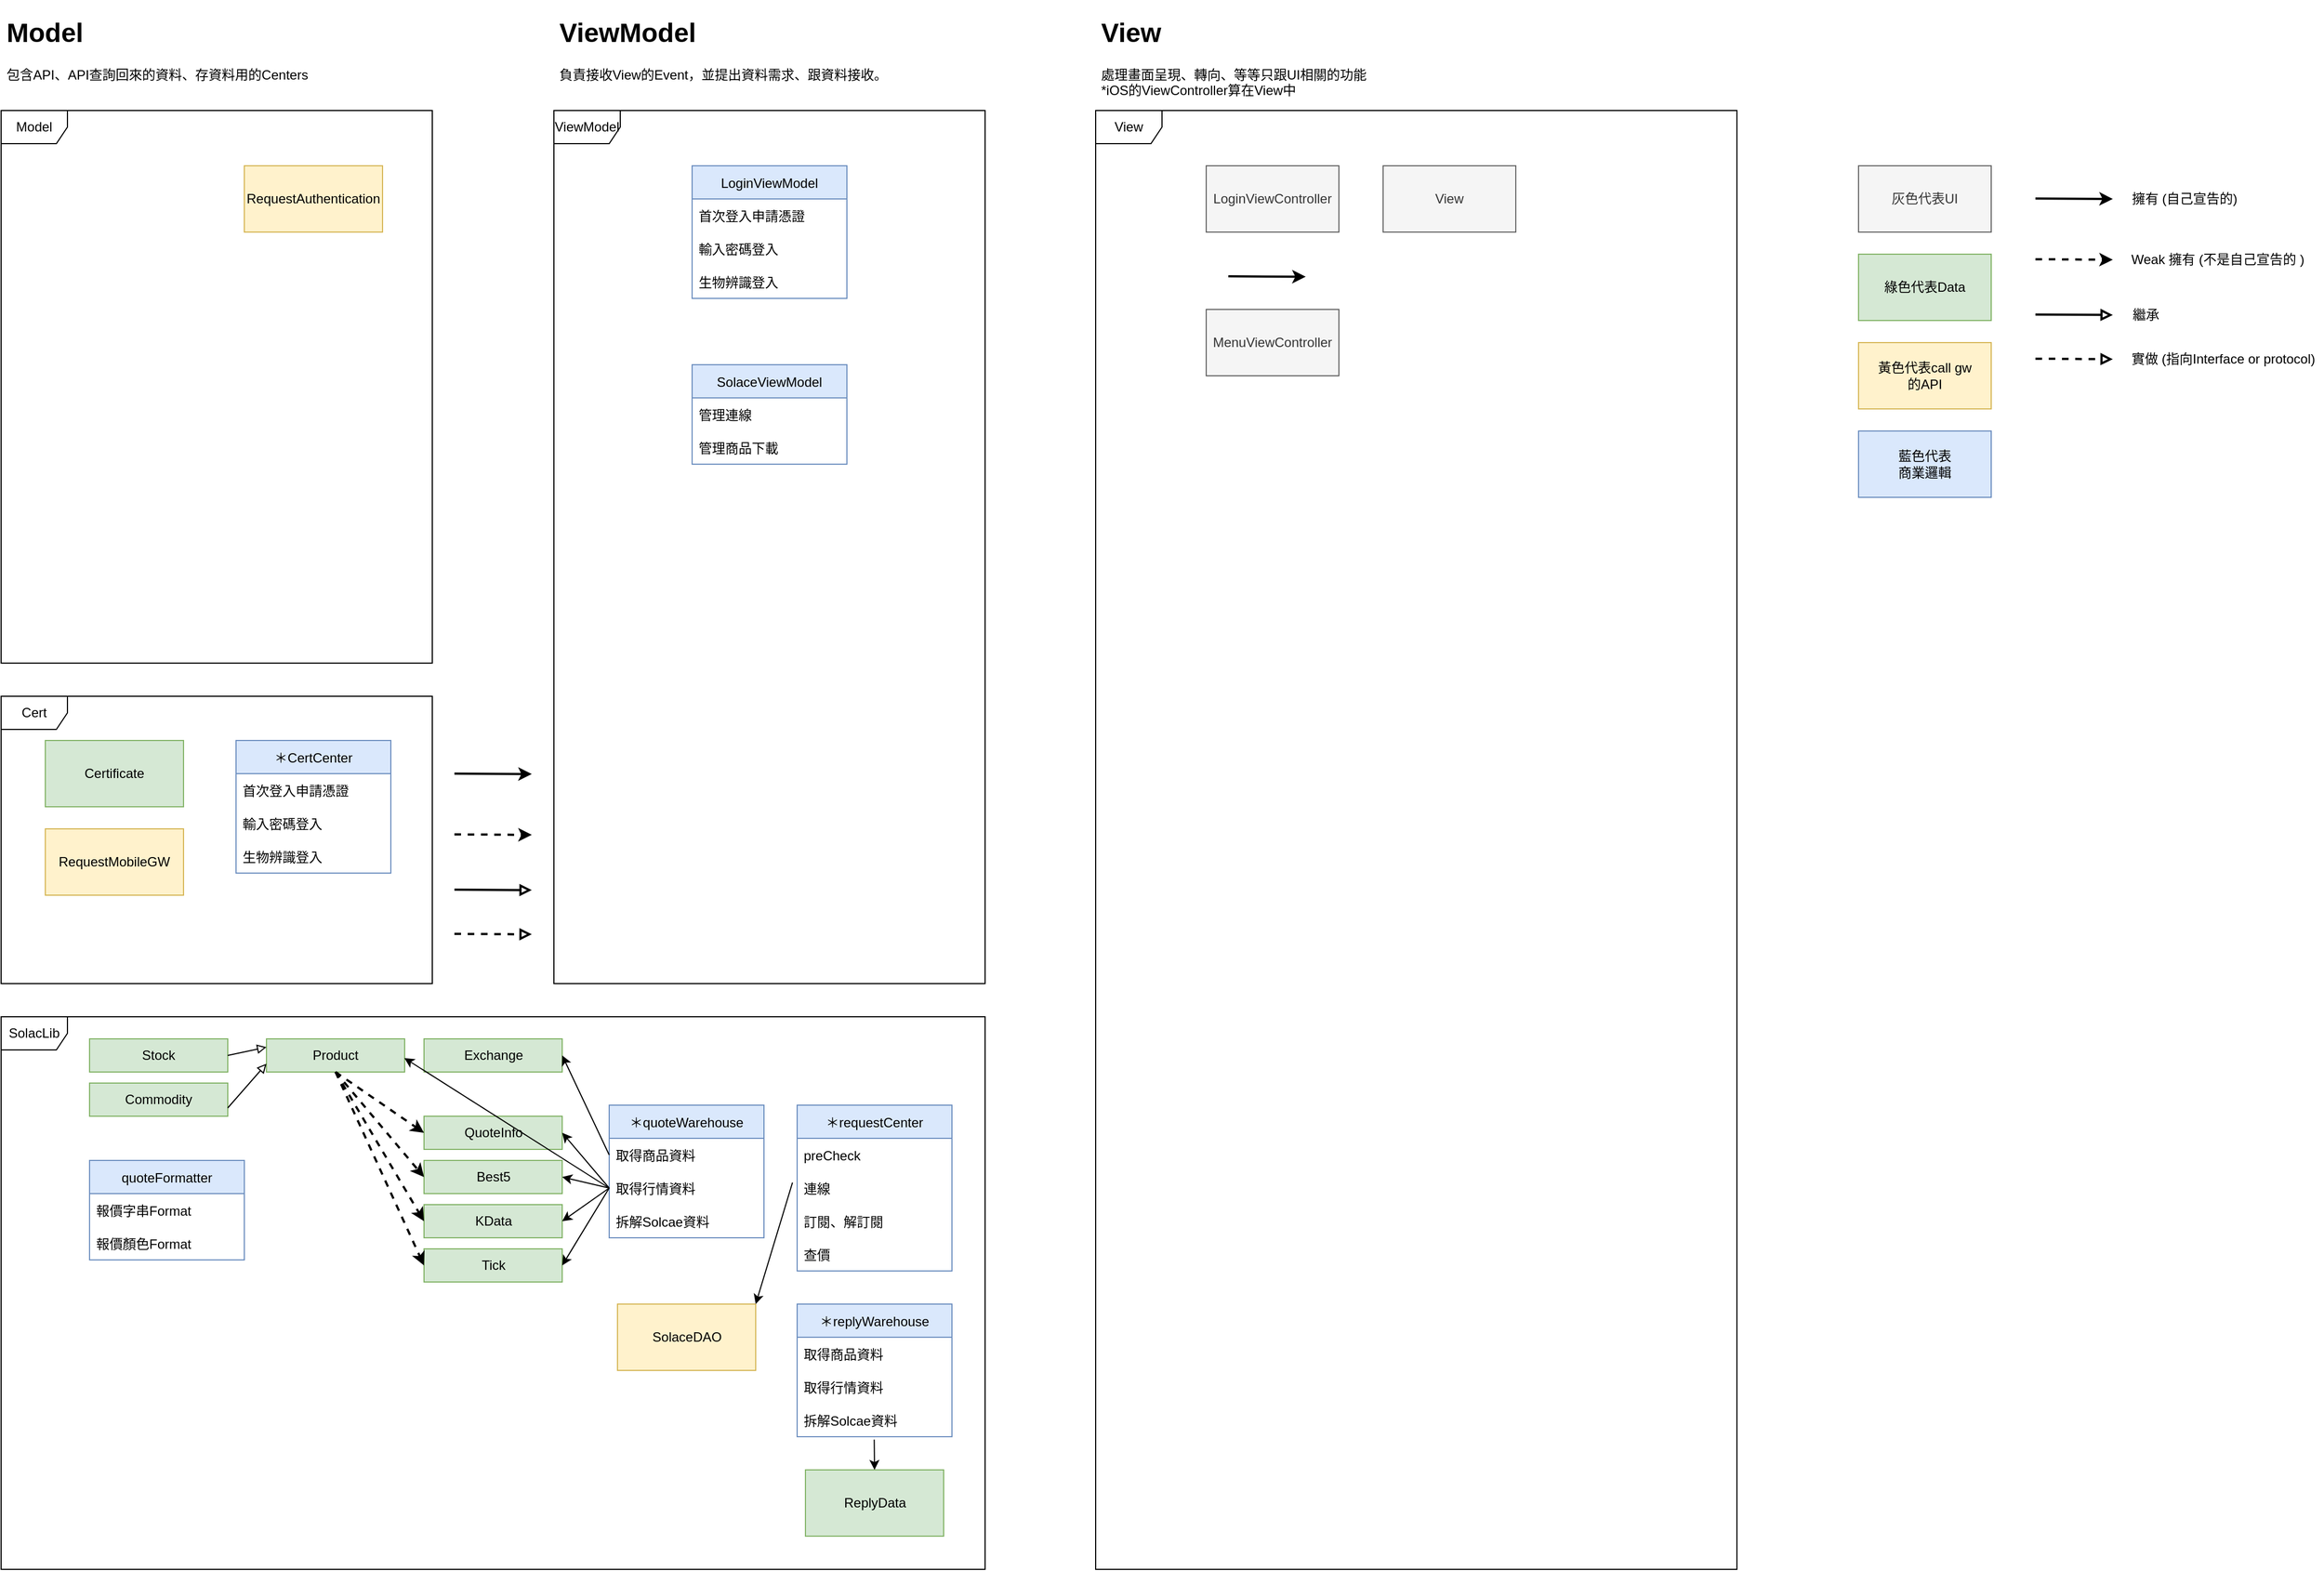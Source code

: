 <mxfile version="20.5.1" type="github">
  <diagram id="-5MKdK6eIRbCkDSXRrTR" name="第 1 页">
    <mxGraphModel dx="981" dy="526" grid="1" gridSize="10" guides="1" tooltips="1" connect="1" arrows="1" fold="1" page="1" pageScale="1" pageWidth="3300" pageHeight="2339" math="0" shadow="0">
      <root>
        <mxCell id="0" />
        <mxCell id="1" parent="0" />
        <mxCell id="uijvVhA-nRrtOMYBr-LF-1" value="Model" style="shape=umlFrame;whiteSpace=wrap;html=1;" parent="1" vertex="1">
          <mxGeometry x="90" y="170" width="390" height="500" as="geometry" />
        </mxCell>
        <mxCell id="uijvVhA-nRrtOMYBr-LF-2" value="Cert" style="shape=umlFrame;whiteSpace=wrap;html=1;" parent="1" vertex="1">
          <mxGeometry x="90" y="700" width="390" height="260" as="geometry" />
        </mxCell>
        <mxCell id="uijvVhA-nRrtOMYBr-LF-3" value="SolacLib" style="shape=umlFrame;whiteSpace=wrap;html=1;" parent="1" vertex="1">
          <mxGeometry x="90" y="990" width="890" height="500" as="geometry" />
        </mxCell>
        <mxCell id="uijvVhA-nRrtOMYBr-LF-4" value="ViewModel" style="shape=umlFrame;whiteSpace=wrap;html=1;" parent="1" vertex="1">
          <mxGeometry x="590" y="170" width="390" height="790" as="geometry" />
        </mxCell>
        <mxCell id="uijvVhA-nRrtOMYBr-LF-5" value="&lt;h1&gt;Model&lt;/h1&gt;&lt;p&gt;包含API、API查詢回來的資料、存資料用的Centers&lt;/p&gt;" style="text;html=1;strokeColor=none;fillColor=none;spacing=5;spacingTop=-20;whiteSpace=wrap;overflow=hidden;rounded=0;" parent="1" vertex="1">
          <mxGeometry x="90" y="80" width="390" height="70" as="geometry" />
        </mxCell>
        <mxCell id="uijvVhA-nRrtOMYBr-LF-6" value="&lt;h1&gt;ViewModel&lt;/h1&gt;&lt;p&gt;負責接收View的Event，並提出資料需求、跟資料接收。&lt;/p&gt;" style="text;html=1;strokeColor=none;fillColor=none;spacing=5;spacingTop=-20;whiteSpace=wrap;overflow=hidden;rounded=0;" parent="1" vertex="1">
          <mxGeometry x="590" y="80" width="390" height="70" as="geometry" />
        </mxCell>
        <mxCell id="uijvVhA-nRrtOMYBr-LF-7" value="View" style="shape=umlFrame;whiteSpace=wrap;html=1;" parent="1" vertex="1">
          <mxGeometry x="1080" y="170" width="580" height="1320" as="geometry" />
        </mxCell>
        <mxCell id="uijvVhA-nRrtOMYBr-LF-8" value="&lt;h1&gt;View&lt;/h1&gt;&lt;p&gt;處理畫面呈現、轉向、等等只跟UI相關的功能&lt;br&gt;*iOS的ViewController算在View中&lt;/p&gt;" style="text;html=1;strokeColor=none;fillColor=none;spacing=5;spacingTop=-20;whiteSpace=wrap;overflow=hidden;rounded=0;" parent="1" vertex="1">
          <mxGeometry x="1080" y="80" width="390" height="80" as="geometry" />
        </mxCell>
        <mxCell id="uijvVhA-nRrtOMYBr-LF-10" value="LoginViewController" style="rounded=0;whiteSpace=wrap;html=1;fillColor=#f5f5f5;fontColor=#333333;strokeColor=#666666;" parent="1" vertex="1">
          <mxGeometry x="1180" y="220" width="120" height="60" as="geometry" />
        </mxCell>
        <mxCell id="uijvVhA-nRrtOMYBr-LF-11" value="View" style="rounded=0;whiteSpace=wrap;html=1;fillColor=#f5f5f5;fontColor=#333333;strokeColor=#666666;" parent="1" vertex="1">
          <mxGeometry x="1340" y="220" width="120" height="60" as="geometry" />
        </mxCell>
        <mxCell id="uijvVhA-nRrtOMYBr-LF-12" value="RequestAuthentication" style="rounded=0;whiteSpace=wrap;html=1;fillColor=#fff2cc;strokeColor=#d6b656;" parent="1" vertex="1">
          <mxGeometry x="310" y="220" width="125" height="60" as="geometry" />
        </mxCell>
        <mxCell id="uijvVhA-nRrtOMYBr-LF-16" value="LoginViewModel" style="swimlane;fontStyle=0;childLayout=stackLayout;horizontal=1;startSize=30;horizontalStack=0;resizeParent=1;resizeParentMax=0;resizeLast=0;collapsible=1;marginBottom=0;fillColor=#dae8fc;strokeColor=#6c8ebf;" parent="1" vertex="1">
          <mxGeometry x="715" y="220" width="140" height="120" as="geometry">
            <mxRectangle x="725" y="290" width="60" height="30" as="alternateBounds" />
          </mxGeometry>
        </mxCell>
        <mxCell id="uijvVhA-nRrtOMYBr-LF-17" value="首次登入申請憑證" style="text;strokeColor=none;fillColor=none;align=left;verticalAlign=middle;spacingLeft=4;spacingRight=4;overflow=hidden;points=[[0,0.5],[1,0.5]];portConstraint=eastwest;rotatable=0;" parent="uijvVhA-nRrtOMYBr-LF-16" vertex="1">
          <mxGeometry y="30" width="140" height="30" as="geometry" />
        </mxCell>
        <mxCell id="uijvVhA-nRrtOMYBr-LF-18" value="輸入密碼登入" style="text;strokeColor=none;fillColor=none;align=left;verticalAlign=middle;spacingLeft=4;spacingRight=4;overflow=hidden;points=[[0,0.5],[1,0.5]];portConstraint=eastwest;rotatable=0;" parent="uijvVhA-nRrtOMYBr-LF-16" vertex="1">
          <mxGeometry y="60" width="140" height="30" as="geometry" />
        </mxCell>
        <mxCell id="uijvVhA-nRrtOMYBr-LF-19" value="生物辨識登入" style="text;strokeColor=none;fillColor=none;align=left;verticalAlign=middle;spacingLeft=4;spacingRight=4;overflow=hidden;points=[[0,0.5],[1,0.5]];portConstraint=eastwest;rotatable=0;" parent="uijvVhA-nRrtOMYBr-LF-16" vertex="1">
          <mxGeometry y="90" width="140" height="30" as="geometry" />
        </mxCell>
        <mxCell id="uijvVhA-nRrtOMYBr-LF-24" value="＊CertCenter" style="swimlane;fontStyle=0;childLayout=stackLayout;horizontal=1;startSize=30;horizontalStack=0;resizeParent=1;resizeParentMax=0;resizeLast=0;collapsible=1;marginBottom=0;fillColor=#dae8fc;strokeColor=#6c8ebf;" parent="1" vertex="1">
          <mxGeometry x="302.5" y="740" width="140" height="120" as="geometry">
            <mxRectangle x="725" y="290" width="60" height="30" as="alternateBounds" />
          </mxGeometry>
        </mxCell>
        <mxCell id="uijvVhA-nRrtOMYBr-LF-25" value="首次登入申請憑證" style="text;strokeColor=none;fillColor=none;align=left;verticalAlign=middle;spacingLeft=4;spacingRight=4;overflow=hidden;points=[[0,0.5],[1,0.5]];portConstraint=eastwest;rotatable=0;" parent="uijvVhA-nRrtOMYBr-LF-24" vertex="1">
          <mxGeometry y="30" width="140" height="30" as="geometry" />
        </mxCell>
        <mxCell id="uijvVhA-nRrtOMYBr-LF-26" value="輸入密碼登入" style="text;strokeColor=none;fillColor=none;align=left;verticalAlign=middle;spacingLeft=4;spacingRight=4;overflow=hidden;points=[[0,0.5],[1,0.5]];portConstraint=eastwest;rotatable=0;" parent="uijvVhA-nRrtOMYBr-LF-24" vertex="1">
          <mxGeometry y="60" width="140" height="30" as="geometry" />
        </mxCell>
        <mxCell id="uijvVhA-nRrtOMYBr-LF-27" value="生物辨識登入" style="text;strokeColor=none;fillColor=none;align=left;verticalAlign=middle;spacingLeft=4;spacingRight=4;overflow=hidden;points=[[0,0.5],[1,0.5]];portConstraint=eastwest;rotatable=0;" parent="uijvVhA-nRrtOMYBr-LF-24" vertex="1">
          <mxGeometry y="90" width="140" height="30" as="geometry" />
        </mxCell>
        <mxCell id="uijvVhA-nRrtOMYBr-LF-28" value="Certificate" style="rounded=0;whiteSpace=wrap;html=1;fillColor=#d5e8d4;strokeColor=#82b366;" parent="1" vertex="1">
          <mxGeometry x="130" y="740" width="125" height="60" as="geometry" />
        </mxCell>
        <mxCell id="uijvVhA-nRrtOMYBr-LF-29" value="RequestMobileGW" style="rounded=0;whiteSpace=wrap;html=1;fillColor=#fff2cc;strokeColor=#d6b656;" parent="1" vertex="1">
          <mxGeometry x="130" y="820" width="125" height="60" as="geometry" />
        </mxCell>
        <mxCell id="uijvVhA-nRrtOMYBr-LF-30" value="灰色代表UI" style="rounded=0;whiteSpace=wrap;html=1;fillColor=#f5f5f5;fontColor=#333333;strokeColor=#666666;" parent="1" vertex="1">
          <mxGeometry x="1770" y="220" width="120" height="60" as="geometry" />
        </mxCell>
        <mxCell id="uijvVhA-nRrtOMYBr-LF-31" value="綠色代表Data" style="rounded=0;whiteSpace=wrap;html=1;fillColor=#d5e8d4;strokeColor=#82b366;" parent="1" vertex="1">
          <mxGeometry x="1770" y="300" width="120" height="60" as="geometry" />
        </mxCell>
        <mxCell id="uijvVhA-nRrtOMYBr-LF-32" value="黃色代表call gw&lt;br&gt;的API" style="rounded=0;whiteSpace=wrap;html=1;fillColor=#fff2cc;strokeColor=#d6b656;" parent="1" vertex="1">
          <mxGeometry x="1770" y="380" width="120" height="60" as="geometry" />
        </mxCell>
        <mxCell id="uijvVhA-nRrtOMYBr-LF-33" value="藍色代表&lt;br&gt;商業邏輯" style="rounded=0;whiteSpace=wrap;html=1;fillColor=#dae8fc;strokeColor=#6c8ebf;" parent="1" vertex="1">
          <mxGeometry x="1770" y="460" width="120" height="60" as="geometry" />
        </mxCell>
        <mxCell id="uijvVhA-nRrtOMYBr-LF-34" value="" style="endArrow=classic;html=1;rounded=0;strokeWidth=2;" parent="1" edge="1">
          <mxGeometry width="50" height="50" relative="1" as="geometry">
            <mxPoint x="1930" y="249.57" as="sourcePoint" />
            <mxPoint x="2000" y="250" as="targetPoint" />
          </mxGeometry>
        </mxCell>
        <mxCell id="uijvVhA-nRrtOMYBr-LF-35" value="擁有 (自己宣告的)" style="text;html=1;strokeColor=none;fillColor=none;align=center;verticalAlign=middle;whiteSpace=wrap;rounded=0;" parent="1" vertex="1">
          <mxGeometry x="2010" y="235" width="110" height="30" as="geometry" />
        </mxCell>
        <mxCell id="uijvVhA-nRrtOMYBr-LF-36" value="" style="endArrow=classic;html=1;rounded=0;strokeWidth=2;dashed=1;" parent="1" edge="1">
          <mxGeometry width="50" height="50" relative="1" as="geometry">
            <mxPoint x="1930" y="304.57" as="sourcePoint" />
            <mxPoint x="2000" y="305.0" as="targetPoint" />
          </mxGeometry>
        </mxCell>
        <mxCell id="uijvVhA-nRrtOMYBr-LF-37" value="Weak 擁有 (不是自己宣告的 )" style="text;html=1;strokeColor=none;fillColor=none;align=center;verticalAlign=middle;whiteSpace=wrap;rounded=0;" parent="1" vertex="1">
          <mxGeometry x="2010" y="290" width="170" height="30" as="geometry" />
        </mxCell>
        <mxCell id="uijvVhA-nRrtOMYBr-LF-38" value="" style="endArrow=block;html=1;rounded=0;strokeWidth=2;endFill=0;" parent="1" edge="1">
          <mxGeometry width="50" height="50" relative="1" as="geometry">
            <mxPoint x="1930" y="354.57" as="sourcePoint" />
            <mxPoint x="2000" y="355.0" as="targetPoint" />
          </mxGeometry>
        </mxCell>
        <mxCell id="uijvVhA-nRrtOMYBr-LF-39" value="繼承" style="text;html=1;strokeColor=none;fillColor=none;align=center;verticalAlign=middle;whiteSpace=wrap;rounded=0;" parent="1" vertex="1">
          <mxGeometry x="2010" y="340" width="40" height="30" as="geometry" />
        </mxCell>
        <mxCell id="uijvVhA-nRrtOMYBr-LF-42" value="" style="endArrow=block;html=1;rounded=0;strokeWidth=2;endFill=0;dashed=1;" parent="1" edge="1">
          <mxGeometry width="50" height="50" relative="1" as="geometry">
            <mxPoint x="1930" y="394.57" as="sourcePoint" />
            <mxPoint x="2000" y="395.0" as="targetPoint" />
          </mxGeometry>
        </mxCell>
        <mxCell id="uijvVhA-nRrtOMYBr-LF-43" value="實做 (指向Interface or protocol)" style="text;html=1;strokeColor=none;fillColor=none;align=center;verticalAlign=middle;whiteSpace=wrap;rounded=0;" parent="1" vertex="1">
          <mxGeometry x="2010" y="380" width="180" height="30" as="geometry" />
        </mxCell>
        <mxCell id="BUKAJGDQqXMuFUCt6NBV-1" value="" style="endArrow=classic;html=1;rounded=0;strokeWidth=2;" edge="1" parent="1">
          <mxGeometry width="50" height="50" relative="1" as="geometry">
            <mxPoint x="1200" y="320.0" as="sourcePoint" />
            <mxPoint x="1270" y="320.43" as="targetPoint" />
          </mxGeometry>
        </mxCell>
        <mxCell id="BUKAJGDQqXMuFUCt6NBV-2" value="MenuViewController" style="rounded=0;whiteSpace=wrap;html=1;fillColor=#f5f5f5;fontColor=#333333;strokeColor=#666666;" vertex="1" parent="1">
          <mxGeometry x="1180" y="350" width="120" height="60" as="geometry" />
        </mxCell>
        <mxCell id="BUKAJGDQqXMuFUCt6NBV-3" value="SolaceViewModel" style="swimlane;fontStyle=0;childLayout=stackLayout;horizontal=1;startSize=30;horizontalStack=0;resizeParent=1;resizeParentMax=0;resizeLast=0;collapsible=1;marginBottom=0;fillColor=#dae8fc;strokeColor=#6c8ebf;" vertex="1" parent="1">
          <mxGeometry x="715" y="400" width="140" height="90" as="geometry">
            <mxRectangle x="725" y="290" width="60" height="30" as="alternateBounds" />
          </mxGeometry>
        </mxCell>
        <mxCell id="BUKAJGDQqXMuFUCt6NBV-4" value="管理連線" style="text;strokeColor=none;fillColor=none;align=left;verticalAlign=middle;spacingLeft=4;spacingRight=4;overflow=hidden;points=[[0,0.5],[1,0.5]];portConstraint=eastwest;rotatable=0;" vertex="1" parent="BUKAJGDQqXMuFUCt6NBV-3">
          <mxGeometry y="30" width="140" height="30" as="geometry" />
        </mxCell>
        <mxCell id="BUKAJGDQqXMuFUCt6NBV-5" value="管理商品下載" style="text;strokeColor=none;fillColor=none;align=left;verticalAlign=middle;spacingLeft=4;spacingRight=4;overflow=hidden;points=[[0,0.5],[1,0.5]];portConstraint=eastwest;rotatable=0;" vertex="1" parent="BUKAJGDQqXMuFUCt6NBV-3">
          <mxGeometry y="60" width="140" height="30" as="geometry" />
        </mxCell>
        <mxCell id="BUKAJGDQqXMuFUCt6NBV-7" value="＊quoteWarehouse" style="swimlane;fontStyle=0;childLayout=stackLayout;horizontal=1;startSize=30;horizontalStack=0;resizeParent=1;resizeParentMax=0;resizeLast=0;collapsible=1;marginBottom=0;fillColor=#dae8fc;strokeColor=#6c8ebf;" vertex="1" parent="1">
          <mxGeometry x="640" y="1070" width="140" height="120" as="geometry">
            <mxRectangle x="600" y="1150" width="60" height="30" as="alternateBounds" />
          </mxGeometry>
        </mxCell>
        <mxCell id="BUKAJGDQqXMuFUCt6NBV-8" value="取得商品資料" style="text;strokeColor=none;fillColor=none;align=left;verticalAlign=middle;spacingLeft=4;spacingRight=4;overflow=hidden;points=[[0,0.5],[1,0.5]];portConstraint=eastwest;rotatable=0;" vertex="1" parent="BUKAJGDQqXMuFUCt6NBV-7">
          <mxGeometry y="30" width="140" height="30" as="geometry" />
        </mxCell>
        <mxCell id="BUKAJGDQqXMuFUCt6NBV-10" value="取得行情資料" style="text;strokeColor=none;fillColor=none;align=left;verticalAlign=middle;spacingLeft=4;spacingRight=4;overflow=hidden;points=[[0,0.5],[1,0.5]];portConstraint=eastwest;rotatable=0;" vertex="1" parent="BUKAJGDQqXMuFUCt6NBV-7">
          <mxGeometry y="60" width="140" height="30" as="geometry" />
        </mxCell>
        <mxCell id="BUKAJGDQqXMuFUCt6NBV-9" value="拆解Solcae資料" style="text;strokeColor=none;fillColor=none;align=left;verticalAlign=middle;spacingLeft=4;spacingRight=4;overflow=hidden;points=[[0,0.5],[1,0.5]];portConstraint=eastwest;rotatable=0;" vertex="1" parent="BUKAJGDQqXMuFUCt6NBV-7">
          <mxGeometry y="90" width="140" height="30" as="geometry" />
        </mxCell>
        <mxCell id="BUKAJGDQqXMuFUCt6NBV-11" value="＊requestCenter" style="swimlane;fontStyle=0;childLayout=stackLayout;horizontal=1;startSize=30;horizontalStack=0;resizeParent=1;resizeParentMax=0;resizeLast=0;collapsible=1;marginBottom=0;fillColor=#dae8fc;strokeColor=#6c8ebf;" vertex="1" parent="1">
          <mxGeometry x="810" y="1070" width="140" height="150" as="geometry">
            <mxRectangle x="725" y="290" width="60" height="30" as="alternateBounds" />
          </mxGeometry>
        </mxCell>
        <mxCell id="BUKAJGDQqXMuFUCt6NBV-12" value="preCheck" style="text;strokeColor=none;fillColor=none;align=left;verticalAlign=middle;spacingLeft=4;spacingRight=4;overflow=hidden;points=[[0,0.5],[1,0.5]];portConstraint=eastwest;rotatable=0;" vertex="1" parent="BUKAJGDQqXMuFUCt6NBV-11">
          <mxGeometry y="30" width="140" height="30" as="geometry" />
        </mxCell>
        <mxCell id="BUKAJGDQqXMuFUCt6NBV-13" value="連線" style="text;strokeColor=none;fillColor=none;align=left;verticalAlign=middle;spacingLeft=4;spacingRight=4;overflow=hidden;points=[[0,0.5],[1,0.5]];portConstraint=eastwest;rotatable=0;" vertex="1" parent="BUKAJGDQqXMuFUCt6NBV-11">
          <mxGeometry y="60" width="140" height="30" as="geometry" />
        </mxCell>
        <mxCell id="BUKAJGDQqXMuFUCt6NBV-14" value="訂閱、解訂閱" style="text;strokeColor=none;fillColor=none;align=left;verticalAlign=middle;spacingLeft=4;spacingRight=4;overflow=hidden;points=[[0,0.5],[1,0.5]];portConstraint=eastwest;rotatable=0;" vertex="1" parent="BUKAJGDQqXMuFUCt6NBV-11">
          <mxGeometry y="90" width="140" height="30" as="geometry" />
        </mxCell>
        <mxCell id="BUKAJGDQqXMuFUCt6NBV-24" value="查價" style="text;strokeColor=none;fillColor=none;align=left;verticalAlign=middle;spacingLeft=4;spacingRight=4;overflow=hidden;points=[[0,0.5],[1,0.5]];portConstraint=eastwest;rotatable=0;" vertex="1" parent="BUKAJGDQqXMuFUCt6NBV-11">
          <mxGeometry y="120" width="140" height="30" as="geometry" />
        </mxCell>
        <mxCell id="BUKAJGDQqXMuFUCt6NBV-25" value="SolaceDAO" style="rounded=0;whiteSpace=wrap;html=1;fillColor=#fff2cc;strokeColor=#d6b656;" vertex="1" parent="1">
          <mxGeometry x="647.5" y="1250" width="125" height="60" as="geometry" />
        </mxCell>
        <mxCell id="BUKAJGDQqXMuFUCt6NBV-27" value="Exchange" style="rounded=0;whiteSpace=wrap;html=1;fillColor=#d5e8d4;strokeColor=#82b366;" vertex="1" parent="1">
          <mxGeometry x="472.5" y="1010" width="125" height="30" as="geometry" />
        </mxCell>
        <mxCell id="BUKAJGDQqXMuFUCt6NBV-28" value="Product" style="rounded=0;whiteSpace=wrap;html=1;fillColor=#d5e8d4;strokeColor=#82b366;" vertex="1" parent="1">
          <mxGeometry x="330" y="1010" width="125" height="30" as="geometry" />
        </mxCell>
        <mxCell id="BUKAJGDQqXMuFUCt6NBV-29" value="Stock" style="rounded=0;whiteSpace=wrap;html=1;fillColor=#d5e8d4;strokeColor=#82b366;" vertex="1" parent="1">
          <mxGeometry x="170" y="1010" width="125" height="30" as="geometry" />
        </mxCell>
        <mxCell id="BUKAJGDQqXMuFUCt6NBV-30" value="Commodity" style="rounded=0;whiteSpace=wrap;html=1;fillColor=#d5e8d4;strokeColor=#82b366;" vertex="1" parent="1">
          <mxGeometry x="170" y="1050" width="125" height="30" as="geometry" />
        </mxCell>
        <mxCell id="BUKAJGDQqXMuFUCt6NBV-31" value="" style="endArrow=block;html=1;rounded=0;strokeWidth=1;endFill=0;exitX=1;exitY=0.5;exitDx=0;exitDy=0;entryX=0;entryY=0.25;entryDx=0;entryDy=0;" edge="1" parent="1" source="BUKAJGDQqXMuFUCt6NBV-29" target="BUKAJGDQqXMuFUCt6NBV-28">
          <mxGeometry width="50" height="50" relative="1" as="geometry">
            <mxPoint x="302.5" y="1210" as="sourcePoint" />
            <mxPoint x="372.5" y="1210.43" as="targetPoint" />
          </mxGeometry>
        </mxCell>
        <mxCell id="BUKAJGDQqXMuFUCt6NBV-32" value="" style="endArrow=block;html=1;rounded=0;strokeWidth=1;endFill=0;exitX=1;exitY=0.75;exitDx=0;exitDy=0;entryX=0;entryY=0.75;entryDx=0;entryDy=0;" edge="1" parent="1" source="BUKAJGDQqXMuFUCt6NBV-30" target="BUKAJGDQqXMuFUCt6NBV-28">
          <mxGeometry width="50" height="50" relative="1" as="geometry">
            <mxPoint x="312.5" y="1220" as="sourcePoint" />
            <mxPoint x="382.5" y="1220.43" as="targetPoint" />
          </mxGeometry>
        </mxCell>
        <mxCell id="BUKAJGDQqXMuFUCt6NBV-33" value="QuoteInfo" style="rounded=0;whiteSpace=wrap;html=1;fillColor=#d5e8d4;strokeColor=#82b366;" vertex="1" parent="1">
          <mxGeometry x="472.5" y="1080" width="125" height="30" as="geometry" />
        </mxCell>
        <mxCell id="BUKAJGDQqXMuFUCt6NBV-34" value="Best5" style="rounded=0;whiteSpace=wrap;html=1;fillColor=#d5e8d4;strokeColor=#82b366;" vertex="1" parent="1">
          <mxGeometry x="472.5" y="1120" width="125" height="30" as="geometry" />
        </mxCell>
        <mxCell id="BUKAJGDQqXMuFUCt6NBV-35" value="Tick" style="rounded=0;whiteSpace=wrap;html=1;fillColor=#d5e8d4;strokeColor=#82b366;" vertex="1" parent="1">
          <mxGeometry x="472.5" y="1200" width="125" height="30" as="geometry" />
        </mxCell>
        <mxCell id="BUKAJGDQqXMuFUCt6NBV-36" value="KData" style="rounded=0;whiteSpace=wrap;html=1;fillColor=#d5e8d4;strokeColor=#82b366;" vertex="1" parent="1">
          <mxGeometry x="472.5" y="1160" width="125" height="30" as="geometry" />
        </mxCell>
        <mxCell id="BUKAJGDQqXMuFUCt6NBV-37" value="ReplyData" style="rounded=0;whiteSpace=wrap;html=1;fillColor=#d5e8d4;strokeColor=#82b366;" vertex="1" parent="1">
          <mxGeometry x="817.5" y="1400" width="125" height="60" as="geometry" />
        </mxCell>
        <mxCell id="BUKAJGDQqXMuFUCt6NBV-38" value="＊replyWarehouse" style="swimlane;fontStyle=0;childLayout=stackLayout;horizontal=1;startSize=30;horizontalStack=0;resizeParent=1;resizeParentMax=0;resizeLast=0;collapsible=1;marginBottom=0;fillColor=#dae8fc;strokeColor=#6c8ebf;" vertex="1" parent="1">
          <mxGeometry x="810" y="1250" width="140" height="120" as="geometry">
            <mxRectangle x="600" y="1150" width="60" height="30" as="alternateBounds" />
          </mxGeometry>
        </mxCell>
        <mxCell id="BUKAJGDQqXMuFUCt6NBV-39" value="取得商品資料" style="text;strokeColor=none;fillColor=none;align=left;verticalAlign=middle;spacingLeft=4;spacingRight=4;overflow=hidden;points=[[0,0.5],[1,0.5]];portConstraint=eastwest;rotatable=0;" vertex="1" parent="BUKAJGDQqXMuFUCt6NBV-38">
          <mxGeometry y="30" width="140" height="30" as="geometry" />
        </mxCell>
        <mxCell id="BUKAJGDQqXMuFUCt6NBV-40" value="取得行情資料" style="text;strokeColor=none;fillColor=none;align=left;verticalAlign=middle;spacingLeft=4;spacingRight=4;overflow=hidden;points=[[0,0.5],[1,0.5]];portConstraint=eastwest;rotatable=0;" vertex="1" parent="BUKAJGDQqXMuFUCt6NBV-38">
          <mxGeometry y="60" width="140" height="30" as="geometry" />
        </mxCell>
        <mxCell id="BUKAJGDQqXMuFUCt6NBV-41" value="拆解Solcae資料" style="text;strokeColor=none;fillColor=none;align=left;verticalAlign=middle;spacingLeft=4;spacingRight=4;overflow=hidden;points=[[0,0.5],[1,0.5]];portConstraint=eastwest;rotatable=0;" vertex="1" parent="BUKAJGDQqXMuFUCt6NBV-38">
          <mxGeometry y="90" width="140" height="30" as="geometry" />
        </mxCell>
        <mxCell id="BUKAJGDQqXMuFUCt6NBV-44" value="" style="endArrow=classic;html=1;rounded=0;strokeWidth=2;" edge="1" parent="1">
          <mxGeometry width="50" height="50" relative="1" as="geometry">
            <mxPoint x="500" y="770" as="sourcePoint" />
            <mxPoint x="570" y="770.43" as="targetPoint" />
          </mxGeometry>
        </mxCell>
        <mxCell id="BUKAJGDQqXMuFUCt6NBV-45" value="" style="endArrow=classic;html=1;rounded=0;strokeWidth=2;dashed=1;" edge="1" parent="1">
          <mxGeometry width="50" height="50" relative="1" as="geometry">
            <mxPoint x="500" y="825" as="sourcePoint" />
            <mxPoint x="570" y="825.43" as="targetPoint" />
          </mxGeometry>
        </mxCell>
        <mxCell id="BUKAJGDQqXMuFUCt6NBV-46" value="" style="endArrow=block;html=1;rounded=0;strokeWidth=2;endFill=0;" edge="1" parent="1">
          <mxGeometry width="50" height="50" relative="1" as="geometry">
            <mxPoint x="500" y="875" as="sourcePoint" />
            <mxPoint x="570" y="875.43" as="targetPoint" />
          </mxGeometry>
        </mxCell>
        <mxCell id="BUKAJGDQqXMuFUCt6NBV-47" value="" style="endArrow=block;html=1;rounded=0;strokeWidth=2;endFill=0;dashed=1;" edge="1" parent="1">
          <mxGeometry width="50" height="50" relative="1" as="geometry">
            <mxPoint x="500" y="915" as="sourcePoint" />
            <mxPoint x="570" y="915.43" as="targetPoint" />
          </mxGeometry>
        </mxCell>
        <mxCell id="BUKAJGDQqXMuFUCt6NBV-48" value="" style="endArrow=classic;html=1;rounded=0;strokeWidth=1;exitX=-0.03;exitY=0.333;exitDx=0;exitDy=0;exitPerimeter=0;entryX=1;entryY=0;entryDx=0;entryDy=0;" edge="1" parent="1" source="BUKAJGDQqXMuFUCt6NBV-13" target="BUKAJGDQqXMuFUCt6NBV-25">
          <mxGeometry width="50" height="50" relative="1" as="geometry">
            <mxPoint x="530" y="1220" as="sourcePoint" />
            <mxPoint x="600" y="1220.43" as="targetPoint" />
          </mxGeometry>
        </mxCell>
        <mxCell id="BUKAJGDQqXMuFUCt6NBV-49" value="" style="endArrow=classic;html=1;rounded=0;strokeWidth=1;exitX=0;exitY=0.5;exitDx=0;exitDy=0;entryX=1;entryY=0.5;entryDx=0;entryDy=0;" edge="1" parent="1" source="BUKAJGDQqXMuFUCt6NBV-8" target="BUKAJGDQqXMuFUCt6NBV-27">
          <mxGeometry width="50" height="50" relative="1" as="geometry">
            <mxPoint x="510" y="1230" as="sourcePoint" />
            <mxPoint x="580" y="1230.43" as="targetPoint" />
          </mxGeometry>
        </mxCell>
        <mxCell id="BUKAJGDQqXMuFUCt6NBV-50" value="" style="endArrow=classic;html=1;rounded=0;strokeWidth=1;exitX=0;exitY=0.5;exitDx=0;exitDy=0;entryX=0.998;entryY=0.578;entryDx=0;entryDy=0;entryPerimeter=0;" edge="1" parent="1" source="BUKAJGDQqXMuFUCt6NBV-10" target="BUKAJGDQqXMuFUCt6NBV-28">
          <mxGeometry width="50" height="50" relative="1" as="geometry">
            <mxPoint x="500" y="1200" as="sourcePoint" />
            <mxPoint x="570" y="1200.43" as="targetPoint" />
          </mxGeometry>
        </mxCell>
        <mxCell id="BUKAJGDQqXMuFUCt6NBV-51" value="" style="endArrow=classic;html=1;rounded=0;strokeWidth=1;exitX=0;exitY=0.5;exitDx=0;exitDy=0;entryX=1;entryY=0.5;entryDx=0;entryDy=0;" edge="1" parent="1" source="BUKAJGDQqXMuFUCt6NBV-10" target="BUKAJGDQqXMuFUCt6NBV-33">
          <mxGeometry width="50" height="50" relative="1" as="geometry">
            <mxPoint x="460" y="1160" as="sourcePoint" />
            <mxPoint x="530" y="1160.43" as="targetPoint" />
          </mxGeometry>
        </mxCell>
        <mxCell id="BUKAJGDQqXMuFUCt6NBV-52" value="" style="endArrow=classic;html=1;rounded=0;strokeWidth=1;exitX=0;exitY=0.5;exitDx=0;exitDy=0;entryX=1;entryY=0.5;entryDx=0;entryDy=0;" edge="1" parent="1" source="BUKAJGDQqXMuFUCt6NBV-10" target="BUKAJGDQqXMuFUCt6NBV-34">
          <mxGeometry width="50" height="50" relative="1" as="geometry">
            <mxPoint x="505" y="1239.66" as="sourcePoint" />
            <mxPoint x="575" y="1240.09" as="targetPoint" />
          </mxGeometry>
        </mxCell>
        <mxCell id="BUKAJGDQqXMuFUCt6NBV-53" value="" style="endArrow=classic;html=1;rounded=0;strokeWidth=1;exitX=0;exitY=0.5;exitDx=0;exitDy=0;entryX=1;entryY=0.5;entryDx=0;entryDy=0;" edge="1" parent="1" source="BUKAJGDQqXMuFUCt6NBV-10" target="BUKAJGDQqXMuFUCt6NBV-35">
          <mxGeometry width="50" height="50" relative="1" as="geometry">
            <mxPoint x="442.5" y="1180" as="sourcePoint" />
            <mxPoint x="512.5" y="1180.43" as="targetPoint" />
          </mxGeometry>
        </mxCell>
        <mxCell id="BUKAJGDQqXMuFUCt6NBV-54" value="" style="endArrow=classic;html=1;rounded=0;strokeWidth=1;entryX=1;entryY=0.5;entryDx=0;entryDy=0;exitX=0;exitY=0.5;exitDx=0;exitDy=0;" edge="1" parent="1" source="BUKAJGDQqXMuFUCt6NBV-10" target="BUKAJGDQqXMuFUCt6NBV-36">
          <mxGeometry width="50" height="50" relative="1" as="geometry">
            <mxPoint x="470" y="1160" as="sourcePoint" />
            <mxPoint x="540" y="1160.43" as="targetPoint" />
          </mxGeometry>
        </mxCell>
        <mxCell id="BUKAJGDQqXMuFUCt6NBV-55" value="" style="endArrow=classic;html=1;rounded=0;strokeWidth=1;exitX=0.498;exitY=1.087;exitDx=0;exitDy=0;exitPerimeter=0;entryX=0.5;entryY=0;entryDx=0;entryDy=0;" edge="1" parent="1" source="BUKAJGDQqXMuFUCt6NBV-41" target="BUKAJGDQqXMuFUCt6NBV-37">
          <mxGeometry width="50" height="50" relative="1" as="geometry">
            <mxPoint x="710" y="1390" as="sourcePoint" />
            <mxPoint x="780" y="1390.43" as="targetPoint" />
          </mxGeometry>
        </mxCell>
        <mxCell id="BUKAJGDQqXMuFUCt6NBV-56" value="" style="endArrow=classic;html=1;rounded=0;strokeWidth=2;dashed=1;entryX=0;entryY=0.5;entryDx=0;entryDy=0;exitX=0.5;exitY=1;exitDx=0;exitDy=0;" edge="1" parent="1" source="BUKAJGDQqXMuFUCt6NBV-28" target="BUKAJGDQqXMuFUCt6NBV-33">
          <mxGeometry width="50" height="50" relative="1" as="geometry">
            <mxPoint x="330" y="1079.31" as="sourcePoint" />
            <mxPoint x="400" y="1079.74" as="targetPoint" />
          </mxGeometry>
        </mxCell>
        <mxCell id="BUKAJGDQqXMuFUCt6NBV-57" value="" style="endArrow=classic;html=1;rounded=0;strokeWidth=2;dashed=1;entryX=0;entryY=0.5;entryDx=0;entryDy=0;exitX=0.5;exitY=1;exitDx=0;exitDy=0;" edge="1" parent="1" source="BUKAJGDQqXMuFUCt6NBV-28" target="BUKAJGDQqXMuFUCt6NBV-34">
          <mxGeometry width="50" height="50" relative="1" as="geometry">
            <mxPoint x="340" y="1129.66" as="sourcePoint" />
            <mxPoint x="410" y="1130.09" as="targetPoint" />
          </mxGeometry>
        </mxCell>
        <mxCell id="BUKAJGDQqXMuFUCt6NBV-58" value="" style="endArrow=classic;html=1;rounded=0;strokeWidth=2;dashed=1;entryX=0;entryY=0.5;entryDx=0;entryDy=0;exitX=0.5;exitY=1;exitDx=0;exitDy=0;" edge="1" parent="1" source="BUKAJGDQqXMuFUCt6NBV-28" target="BUKAJGDQqXMuFUCt6NBV-36">
          <mxGeometry width="50" height="50" relative="1" as="geometry">
            <mxPoint x="357.5" y="1190" as="sourcePoint" />
            <mxPoint x="427.5" y="1190.43" as="targetPoint" />
          </mxGeometry>
        </mxCell>
        <mxCell id="BUKAJGDQqXMuFUCt6NBV-59" value="" style="endArrow=classic;html=1;rounded=0;strokeWidth=2;dashed=1;entryX=0;entryY=0.5;entryDx=0;entryDy=0;exitX=0.5;exitY=1;exitDx=0;exitDy=0;" edge="1" parent="1" source="BUKAJGDQqXMuFUCt6NBV-28" target="BUKAJGDQqXMuFUCt6NBV-35">
          <mxGeometry width="50" height="50" relative="1" as="geometry">
            <mxPoint x="350" y="1200" as="sourcePoint" />
            <mxPoint x="420" y="1200.43" as="targetPoint" />
          </mxGeometry>
        </mxCell>
        <mxCell id="BUKAJGDQqXMuFUCt6NBV-60" value="quoteFormatter" style="swimlane;fontStyle=0;childLayout=stackLayout;horizontal=1;startSize=30;horizontalStack=0;resizeParent=1;resizeParentMax=0;resizeLast=0;collapsible=1;marginBottom=0;fillColor=#dae8fc;strokeColor=#6c8ebf;" vertex="1" parent="1">
          <mxGeometry x="170" y="1120" width="140" height="90" as="geometry">
            <mxRectangle x="600" y="1150" width="60" height="30" as="alternateBounds" />
          </mxGeometry>
        </mxCell>
        <mxCell id="BUKAJGDQqXMuFUCt6NBV-61" value="報價字串Format" style="text;strokeColor=none;fillColor=none;align=left;verticalAlign=middle;spacingLeft=4;spacingRight=4;overflow=hidden;points=[[0,0.5],[1,0.5]];portConstraint=eastwest;rotatable=0;" vertex="1" parent="BUKAJGDQqXMuFUCt6NBV-60">
          <mxGeometry y="30" width="140" height="30" as="geometry" />
        </mxCell>
        <mxCell id="BUKAJGDQqXMuFUCt6NBV-62" value="報價顏色Format" style="text;strokeColor=none;fillColor=none;align=left;verticalAlign=middle;spacingLeft=4;spacingRight=4;overflow=hidden;points=[[0,0.5],[1,0.5]];portConstraint=eastwest;rotatable=0;" vertex="1" parent="BUKAJGDQqXMuFUCt6NBV-60">
          <mxGeometry y="60" width="140" height="30" as="geometry" />
        </mxCell>
      </root>
    </mxGraphModel>
  </diagram>
</mxfile>
